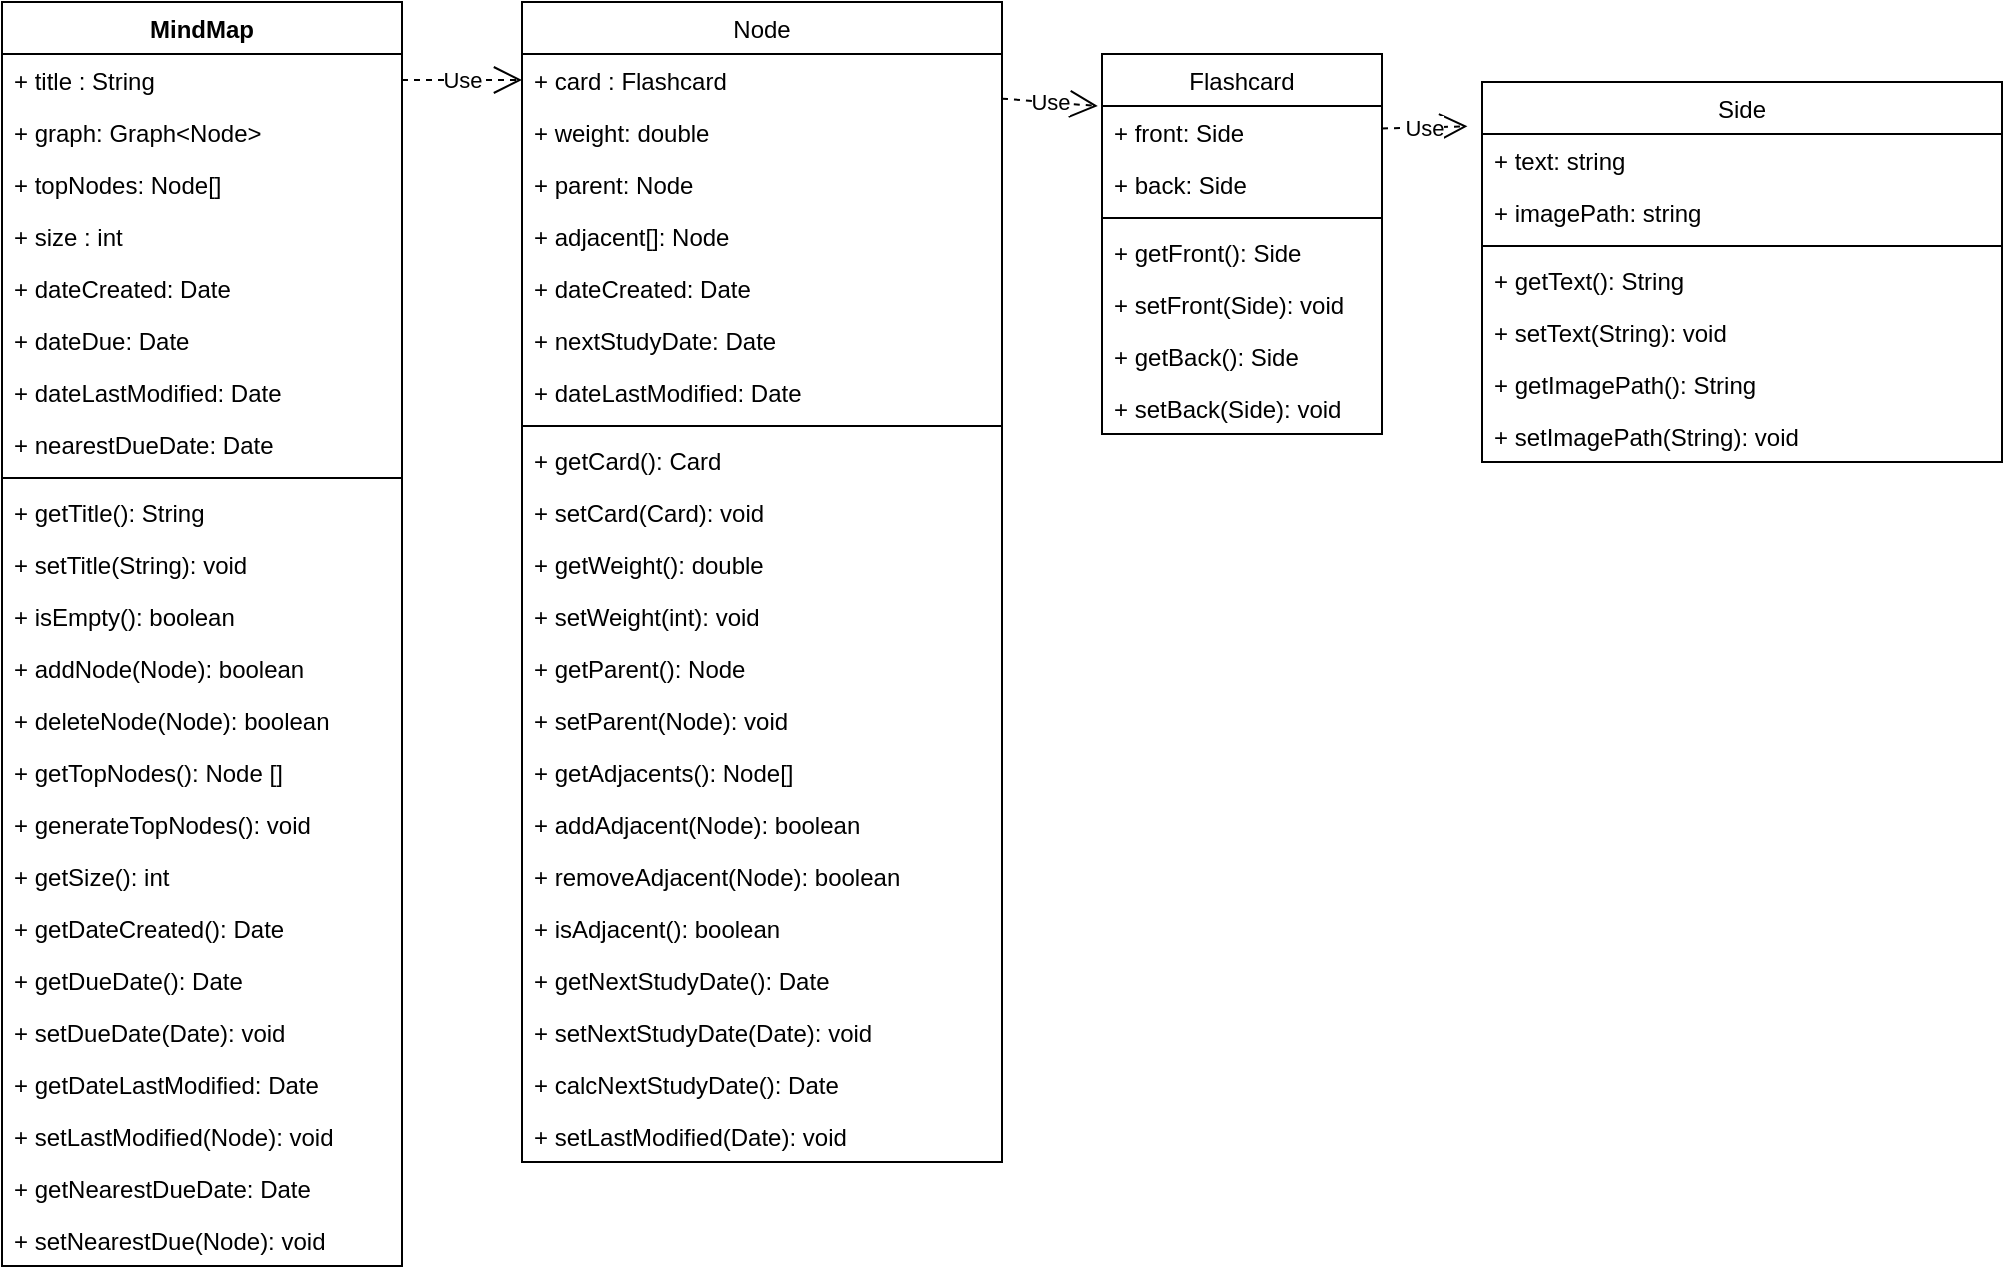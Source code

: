 <mxfile version="16.6.6" type="github"><diagram id="C5RBs43oDa-KdzZeNtuy" name="Page-1"><mxGraphModel dx="729" dy="302" grid="1" gridSize="10" guides="1" tooltips="1" connect="1" arrows="1" fold="1" page="1" pageScale="1" pageWidth="827" pageHeight="1169" math="0" shadow="0"><root><mxCell id="WIyWlLk6GJQsqaUBKTNV-0"/><mxCell id="WIyWlLk6GJQsqaUBKTNV-1" parent="WIyWlLk6GJQsqaUBKTNV-0"/><mxCell id="TExczHvJG1kx1RbLbILx-1" value="Flashcard" style="swimlane;fontStyle=0;childLayout=stackLayout;horizontal=1;startSize=26;fillColor=none;horizontalStack=0;resizeParent=1;resizeParentMax=0;resizeLast=0;collapsible=1;marginBottom=0;" parent="WIyWlLk6GJQsqaUBKTNV-1" vertex="1"><mxGeometry x="560" y="86" width="140" height="190" as="geometry"/></mxCell><mxCell id="TExczHvJG1kx1RbLbILx-2" value="+ front: Side" style="text;strokeColor=none;fillColor=none;align=left;verticalAlign=top;spacingLeft=4;spacingRight=4;overflow=hidden;rotatable=0;points=[[0,0.5],[1,0.5]];portConstraint=eastwest;" parent="TExczHvJG1kx1RbLbILx-1" vertex="1"><mxGeometry y="26" width="140" height="26" as="geometry"/></mxCell><mxCell id="TExczHvJG1kx1RbLbILx-3" value="+ back: Side&#10;" style="text;strokeColor=none;fillColor=none;align=left;verticalAlign=top;spacingLeft=4;spacingRight=4;overflow=hidden;rotatable=0;points=[[0,0.5],[1,0.5]];portConstraint=eastwest;" parent="TExczHvJG1kx1RbLbILx-1" vertex="1"><mxGeometry y="52" width="140" height="26" as="geometry"/></mxCell><mxCell id="s15PQBegDPSm-mrr0eXF-18" value="" style="line;strokeWidth=1;fillColor=none;align=left;verticalAlign=middle;spacingTop=-1;spacingLeft=3;spacingRight=3;rotatable=0;labelPosition=right;points=[];portConstraint=eastwest;" parent="TExczHvJG1kx1RbLbILx-1" vertex="1"><mxGeometry y="78" width="140" height="8" as="geometry"/></mxCell><mxCell id="s15PQBegDPSm-mrr0eXF-73" value="+ getFront(): Side" style="text;strokeColor=none;fillColor=none;align=left;verticalAlign=top;spacingLeft=4;spacingRight=4;overflow=hidden;rotatable=0;points=[[0,0.5],[1,0.5]];portConstraint=eastwest;" parent="TExczHvJG1kx1RbLbILx-1" vertex="1"><mxGeometry y="86" width="140" height="26" as="geometry"/></mxCell><mxCell id="s15PQBegDPSm-mrr0eXF-72" value="+ setFront(Side): void" style="text;strokeColor=none;fillColor=none;align=left;verticalAlign=top;spacingLeft=4;spacingRight=4;overflow=hidden;rotatable=0;points=[[0,0.5],[1,0.5]];portConstraint=eastwest;" parent="TExczHvJG1kx1RbLbILx-1" vertex="1"><mxGeometry y="112" width="140" height="26" as="geometry"/></mxCell><mxCell id="s15PQBegDPSm-mrr0eXF-74" value="+ getBack(): Side" style="text;strokeColor=none;fillColor=none;align=left;verticalAlign=top;spacingLeft=4;spacingRight=4;overflow=hidden;rotatable=0;points=[[0,0.5],[1,0.5]];portConstraint=eastwest;" parent="TExczHvJG1kx1RbLbILx-1" vertex="1"><mxGeometry y="138" width="140" height="26" as="geometry"/></mxCell><mxCell id="s15PQBegDPSm-mrr0eXF-75" value="+ setBack(Side): void" style="text;strokeColor=none;fillColor=none;align=left;verticalAlign=top;spacingLeft=4;spacingRight=4;overflow=hidden;rotatable=0;points=[[0,0.5],[1,0.5]];portConstraint=eastwest;" parent="TExczHvJG1kx1RbLbILx-1" vertex="1"><mxGeometry y="164" width="140" height="26" as="geometry"/></mxCell><mxCell id="TExczHvJG1kx1RbLbILx-5" value="Side" style="swimlane;fontStyle=0;childLayout=stackLayout;horizontal=1;startSize=26;fillColor=none;horizontalStack=0;resizeParent=1;resizeParentMax=0;resizeLast=0;collapsible=1;marginBottom=0;" parent="WIyWlLk6GJQsqaUBKTNV-1" vertex="1"><mxGeometry x="750" y="100" width="260" height="190" as="geometry"/></mxCell><mxCell id="TExczHvJG1kx1RbLbILx-6" value="+ text: string" style="text;strokeColor=none;fillColor=none;align=left;verticalAlign=top;spacingLeft=4;spacingRight=4;overflow=hidden;rotatable=0;points=[[0,0.5],[1,0.5]];portConstraint=eastwest;" parent="TExczHvJG1kx1RbLbILx-5" vertex="1"><mxGeometry y="26" width="260" height="26" as="geometry"/></mxCell><mxCell id="TExczHvJG1kx1RbLbILx-7" value="+ imagePath: string" style="text;strokeColor=none;fillColor=none;align=left;verticalAlign=top;spacingLeft=4;spacingRight=4;overflow=hidden;rotatable=0;points=[[0,0.5],[1,0.5]];portConstraint=eastwest;" parent="TExczHvJG1kx1RbLbILx-5" vertex="1"><mxGeometry y="52" width="260" height="26" as="geometry"/></mxCell><mxCell id="s15PQBegDPSm-mrr0eXF-19" value="" style="line;strokeWidth=1;fillColor=none;align=left;verticalAlign=middle;spacingTop=-1;spacingLeft=3;spacingRight=3;rotatable=0;labelPosition=right;points=[];portConstraint=eastwest;" parent="TExczHvJG1kx1RbLbILx-5" vertex="1"><mxGeometry y="78" width="260" height="8" as="geometry"/></mxCell><mxCell id="s15PQBegDPSm-mrr0eXF-76" value="+ getText(): String" style="text;strokeColor=none;fillColor=none;align=left;verticalAlign=top;spacingLeft=4;spacingRight=4;overflow=hidden;rotatable=0;points=[[0,0.5],[1,0.5]];portConstraint=eastwest;" parent="TExczHvJG1kx1RbLbILx-5" vertex="1"><mxGeometry y="86" width="260" height="26" as="geometry"/></mxCell><mxCell id="s15PQBegDPSm-mrr0eXF-77" value="+ setText(String): void" style="text;strokeColor=none;fillColor=none;align=left;verticalAlign=top;spacingLeft=4;spacingRight=4;overflow=hidden;rotatable=0;points=[[0,0.5],[1,0.5]];portConstraint=eastwest;" parent="TExczHvJG1kx1RbLbILx-5" vertex="1"><mxGeometry y="112" width="260" height="26" as="geometry"/></mxCell><mxCell id="s15PQBegDPSm-mrr0eXF-81" value="+ getImagePath(): String " style="text;strokeColor=none;fillColor=none;align=left;verticalAlign=top;spacingLeft=4;spacingRight=4;overflow=hidden;rotatable=0;points=[[0,0.5],[1,0.5]];portConstraint=eastwest;" parent="TExczHvJG1kx1RbLbILx-5" vertex="1"><mxGeometry y="138" width="260" height="26" as="geometry"/></mxCell><mxCell id="s15PQBegDPSm-mrr0eXF-80" value="+ setImagePath(String): void " style="text;strokeColor=none;fillColor=none;align=left;verticalAlign=top;spacingLeft=4;spacingRight=4;overflow=hidden;rotatable=0;points=[[0,0.5],[1,0.5]];portConstraint=eastwest;" parent="TExczHvJG1kx1RbLbILx-5" vertex="1"><mxGeometry y="164" width="260" height="26" as="geometry"/></mxCell><mxCell id="TExczHvJG1kx1RbLbILx-9" value="Node" style="swimlane;fontStyle=0;childLayout=stackLayout;horizontal=1;startSize=26;fillColor=none;horizontalStack=0;resizeParent=1;resizeParentMax=0;resizeLast=0;collapsible=1;marginBottom=0;" parent="WIyWlLk6GJQsqaUBKTNV-1" vertex="1"><mxGeometry x="270" y="60" width="240" height="580" as="geometry"><mxRectangle x="250" y="140" width="60" height="26" as="alternateBounds"/></mxGeometry></mxCell><mxCell id="TExczHvJG1kx1RbLbILx-10" value="+ card : Flashcard" style="text;strokeColor=none;fillColor=none;align=left;verticalAlign=top;spacingLeft=4;spacingRight=4;overflow=hidden;rotatable=0;points=[[0,0.5],[1,0.5]];portConstraint=eastwest;" parent="TExczHvJG1kx1RbLbILx-9" vertex="1"><mxGeometry y="26" width="240" height="26" as="geometry"/></mxCell><mxCell id="s15PQBegDPSm-mrr0eXF-0" value="+ weight: double" style="text;strokeColor=none;fillColor=none;align=left;verticalAlign=top;spacingLeft=4;spacingRight=4;overflow=hidden;rotatable=0;points=[[0,0.5],[1,0.5]];portConstraint=eastwest;" parent="TExczHvJG1kx1RbLbILx-9" vertex="1"><mxGeometry y="52" width="240" height="26" as="geometry"/></mxCell><mxCell id="s15PQBegDPSm-mrr0eXF-2" value="+ parent: Node" style="text;strokeColor=none;fillColor=none;align=left;verticalAlign=top;spacingLeft=4;spacingRight=4;overflow=hidden;rotatable=0;points=[[0,0.5],[1,0.5]];portConstraint=eastwest;" parent="TExczHvJG1kx1RbLbILx-9" vertex="1"><mxGeometry y="78" width="240" height="26" as="geometry"/></mxCell><mxCell id="s15PQBegDPSm-mrr0eXF-1" value="+ adjacent[]: Node" style="text;strokeColor=none;fillColor=none;align=left;verticalAlign=top;spacingLeft=4;spacingRight=4;overflow=hidden;rotatable=0;points=[[0,0.5],[1,0.5]];portConstraint=eastwest;" parent="TExczHvJG1kx1RbLbILx-9" vertex="1"><mxGeometry y="104" width="240" height="26" as="geometry"/></mxCell><mxCell id="TExczHvJG1kx1RbLbILx-11" value="+ dateCreated: Date" style="text;strokeColor=none;fillColor=none;align=left;verticalAlign=top;spacingLeft=4;spacingRight=4;overflow=hidden;rotatable=0;points=[[0,0.5],[1,0.5]];portConstraint=eastwest;" parent="TExczHvJG1kx1RbLbILx-9" vertex="1"><mxGeometry y="130" width="240" height="26" as="geometry"/></mxCell><mxCell id="s15PQBegDPSm-mrr0eXF-13" value="+ nextStudyDate: Date" style="text;strokeColor=none;fillColor=none;align=left;verticalAlign=top;spacingLeft=4;spacingRight=4;overflow=hidden;rotatable=0;points=[[0,0.5],[1,0.5]];portConstraint=eastwest;" parent="TExczHvJG1kx1RbLbILx-9" vertex="1"><mxGeometry y="156" width="240" height="26" as="geometry"/></mxCell><mxCell id="TExczHvJG1kx1RbLbILx-13" value="+ dateLastModified: Date" style="text;strokeColor=none;fillColor=none;align=left;verticalAlign=top;spacingLeft=4;spacingRight=4;overflow=hidden;rotatable=0;points=[[0,0.5],[1,0.5]];portConstraint=eastwest;" parent="TExczHvJG1kx1RbLbILx-9" vertex="1"><mxGeometry y="182" width="240" height="26" as="geometry"/></mxCell><mxCell id="s15PQBegDPSm-mrr0eXF-20" value="" style="line;strokeWidth=1;fillColor=none;align=left;verticalAlign=middle;spacingTop=-1;spacingLeft=3;spacingRight=3;rotatable=0;labelPosition=right;points=[];portConstraint=eastwest;" parent="TExczHvJG1kx1RbLbILx-9" vertex="1"><mxGeometry y="208" width="240" height="8" as="geometry"/></mxCell><mxCell id="s15PQBegDPSm-mrr0eXF-69" value="+ getCard(): Card" style="text;strokeColor=none;fillColor=none;align=left;verticalAlign=top;spacingLeft=4;spacingRight=4;overflow=hidden;rotatable=0;points=[[0,0.5],[1,0.5]];portConstraint=eastwest;" parent="TExczHvJG1kx1RbLbILx-9" vertex="1"><mxGeometry y="216" width="240" height="26" as="geometry"/></mxCell><mxCell id="s15PQBegDPSm-mrr0eXF-21" value="+ setCard(Card): void" style="text;strokeColor=none;fillColor=none;align=left;verticalAlign=top;spacingLeft=4;spacingRight=4;overflow=hidden;rotatable=0;points=[[0,0.5],[1,0.5]];portConstraint=eastwest;" parent="TExczHvJG1kx1RbLbILx-9" vertex="1"><mxGeometry y="242" width="240" height="26" as="geometry"/></mxCell><mxCell id="s15PQBegDPSm-mrr0eXF-24" value="+ getWeight(): double" style="text;strokeColor=none;fillColor=none;align=left;verticalAlign=top;spacingLeft=4;spacingRight=4;overflow=hidden;rotatable=0;points=[[0,0.5],[1,0.5]];portConstraint=eastwest;" parent="TExczHvJG1kx1RbLbILx-9" vertex="1"><mxGeometry y="268" width="240" height="26" as="geometry"/></mxCell><mxCell id="s15PQBegDPSm-mrr0eXF-23" value="+ setWeight(int): void" style="text;strokeColor=none;fillColor=none;align=left;verticalAlign=top;spacingLeft=4;spacingRight=4;overflow=hidden;rotatable=0;points=[[0,0.5],[1,0.5]];portConstraint=eastwest;" parent="TExczHvJG1kx1RbLbILx-9" vertex="1"><mxGeometry y="294" width="240" height="26" as="geometry"/></mxCell><mxCell id="s15PQBegDPSm-mrr0eXF-33" value="+ getParent(): Node" style="text;strokeColor=none;fillColor=none;align=left;verticalAlign=top;spacingLeft=4;spacingRight=4;overflow=hidden;rotatable=0;points=[[0,0.5],[1,0.5]];portConstraint=eastwest;" parent="TExczHvJG1kx1RbLbILx-9" vertex="1"><mxGeometry y="320" width="240" height="26" as="geometry"/></mxCell><mxCell id="s15PQBegDPSm-mrr0eXF-31" value="+ setParent(Node): void" style="text;strokeColor=none;fillColor=none;align=left;verticalAlign=top;spacingLeft=4;spacingRight=4;overflow=hidden;rotatable=0;points=[[0,0.5],[1,0.5]];portConstraint=eastwest;" parent="TExczHvJG1kx1RbLbILx-9" vertex="1"><mxGeometry y="346" width="240" height="26" as="geometry"/></mxCell><mxCell id="s15PQBegDPSm-mrr0eXF-35" value="+ getAdjacents(): Node[]" style="text;strokeColor=none;fillColor=none;align=left;verticalAlign=top;spacingLeft=4;spacingRight=4;overflow=hidden;rotatable=0;points=[[0,0.5],[1,0.5]];portConstraint=eastwest;" parent="TExczHvJG1kx1RbLbILx-9" vertex="1"><mxGeometry y="372" width="240" height="26" as="geometry"/></mxCell><mxCell id="s15PQBegDPSm-mrr0eXF-32" value="+ addAdjacent(Node): boolean" style="text;strokeColor=none;fillColor=none;align=left;verticalAlign=top;spacingLeft=4;spacingRight=4;overflow=hidden;rotatable=0;points=[[0,0.5],[1,0.5]];portConstraint=eastwest;" parent="TExczHvJG1kx1RbLbILx-9" vertex="1"><mxGeometry y="398" width="240" height="26" as="geometry"/></mxCell><mxCell id="s15PQBegDPSm-mrr0eXF-36" value="+ removeAdjacent(Node): boolean" style="text;strokeColor=none;fillColor=none;align=left;verticalAlign=top;spacingLeft=4;spacingRight=4;overflow=hidden;rotatable=0;points=[[0,0.5],[1,0.5]];portConstraint=eastwest;" parent="TExczHvJG1kx1RbLbILx-9" vertex="1"><mxGeometry y="424" width="240" height="26" as="geometry"/></mxCell><mxCell id="s15PQBegDPSm-mrr0eXF-37" value="+ isAdjacent(): boolean" style="text;strokeColor=none;fillColor=none;align=left;verticalAlign=top;spacingLeft=4;spacingRight=4;overflow=hidden;rotatable=0;points=[[0,0.5],[1,0.5]];portConstraint=eastwest;" parent="TExczHvJG1kx1RbLbILx-9" vertex="1"><mxGeometry y="450" width="240" height="26" as="geometry"/></mxCell><mxCell id="s15PQBegDPSm-mrr0eXF-70" value="+ getNextStudyDate(): Date" style="text;strokeColor=none;fillColor=none;align=left;verticalAlign=top;spacingLeft=4;spacingRight=4;overflow=hidden;rotatable=0;points=[[0,0.5],[1,0.5]];portConstraint=eastwest;" parent="TExczHvJG1kx1RbLbILx-9" vertex="1"><mxGeometry y="476" width="240" height="26" as="geometry"/></mxCell><mxCell id="s15PQBegDPSm-mrr0eXF-29" value="+ setNextStudyDate(Date): void" style="text;strokeColor=none;fillColor=none;align=left;verticalAlign=top;spacingLeft=4;spacingRight=4;overflow=hidden;rotatable=0;points=[[0,0.5],[1,0.5]];portConstraint=eastwest;" parent="TExczHvJG1kx1RbLbILx-9" vertex="1"><mxGeometry y="502" width="240" height="26" as="geometry"/></mxCell><mxCell id="s15PQBegDPSm-mrr0eXF-34" value="+ calcNextStudyDate(): Date" style="text;strokeColor=none;fillColor=none;align=left;verticalAlign=top;spacingLeft=4;spacingRight=4;overflow=hidden;rotatable=0;points=[[0,0.5],[1,0.5]];portConstraint=eastwest;" parent="TExczHvJG1kx1RbLbILx-9" vertex="1"><mxGeometry y="528" width="240" height="26" as="geometry"/></mxCell><mxCell id="s15PQBegDPSm-mrr0eXF-30" value="+ setLastModified(Date): void" style="text;strokeColor=none;fillColor=none;align=left;verticalAlign=top;spacingLeft=4;spacingRight=4;overflow=hidden;rotatable=0;points=[[0,0.5],[1,0.5]];portConstraint=eastwest;" parent="TExczHvJG1kx1RbLbILx-9" vertex="1"><mxGeometry y="554" width="240" height="26" as="geometry"/></mxCell><mxCell id="_DmvoBGi6M6aIgHatvMl-2" value="Use" style="endArrow=open;endSize=12;dashed=1;html=1;rounded=0;entryX=-0.028;entryY=-0.147;entryDx=0;entryDy=0;entryPerimeter=0;" parent="WIyWlLk6GJQsqaUBKTNV-1" source="TExczHvJG1kx1RbLbILx-2" target="TExczHvJG1kx1RbLbILx-6" edge="1"><mxGeometry width="160" relative="1" as="geometry"><mxPoint x="650" y="95" as="sourcePoint"/><mxPoint x="770" y="94.5" as="targetPoint"/></mxGeometry></mxCell><mxCell id="_DmvoBGi6M6aIgHatvMl-3" value="Use" style="endArrow=open;endSize=12;dashed=1;html=1;rounded=0;entryX=-0.015;entryY=0.137;entryDx=0;entryDy=0;entryPerimeter=0;" parent="WIyWlLk6GJQsqaUBKTNV-1" source="TExczHvJG1kx1RbLbILx-10" target="TExczHvJG1kx1RbLbILx-1" edge="1"><mxGeometry width="160" relative="1" as="geometry"><mxPoint x="410" y="107.5" as="sourcePoint"/><mxPoint x="570" y="107.5" as="targetPoint"/></mxGeometry></mxCell><mxCell id="s15PQBegDPSm-mrr0eXF-3" value="MindMap" style="swimlane;fontStyle=1;align=center;verticalAlign=top;childLayout=stackLayout;horizontal=1;startSize=26;horizontalStack=0;resizeParent=1;resizeParentMax=0;resizeLast=0;collapsible=1;marginBottom=0;" parent="WIyWlLk6GJQsqaUBKTNV-1" vertex="1"><mxGeometry x="10" y="60" width="200" height="632" as="geometry"/></mxCell><mxCell id="s15PQBegDPSm-mrr0eXF-65" value="+ title : String" style="text;strokeColor=none;fillColor=none;align=left;verticalAlign=top;spacingLeft=4;spacingRight=4;overflow=hidden;rotatable=0;points=[[0,0.5],[1,0.5]];portConstraint=eastwest;" parent="s15PQBegDPSm-mrr0eXF-3" vertex="1"><mxGeometry y="26" width="200" height="26" as="geometry"/></mxCell><mxCell id="s15PQBegDPSm-mrr0eXF-4" value="+ graph: Graph&lt;Node&gt;" style="text;strokeColor=none;fillColor=none;align=left;verticalAlign=top;spacingLeft=4;spacingRight=4;overflow=hidden;rotatable=0;points=[[0,0.5],[1,0.5]];portConstraint=eastwest;" parent="s15PQBegDPSm-mrr0eXF-3" vertex="1"><mxGeometry y="52" width="200" height="26" as="geometry"/></mxCell><mxCell id="s15PQBegDPSm-mrr0eXF-38" value="+ topNodes: Node[]" style="text;strokeColor=none;fillColor=none;align=left;verticalAlign=top;spacingLeft=4;spacingRight=4;overflow=hidden;rotatable=0;points=[[0,0.5],[1,0.5]];portConstraint=eastwest;" parent="s15PQBegDPSm-mrr0eXF-3" vertex="1"><mxGeometry y="78" width="200" height="26" as="geometry"/></mxCell><mxCell id="s15PQBegDPSm-mrr0eXF-27" value="+ size : int" style="text;strokeColor=none;fillColor=none;align=left;verticalAlign=top;spacingLeft=4;spacingRight=4;overflow=hidden;rotatable=0;points=[[0,0.5],[1,0.5]];portConstraint=eastwest;" parent="s15PQBegDPSm-mrr0eXF-3" vertex="1"><mxGeometry y="104" width="200" height="26" as="geometry"/></mxCell><mxCell id="s15PQBegDPSm-mrr0eXF-10" value="+ dateCreated: Date" style="text;strokeColor=none;fillColor=none;align=left;verticalAlign=top;spacingLeft=4;spacingRight=4;overflow=hidden;rotatable=0;points=[[0,0.5],[1,0.5]];portConstraint=eastwest;" parent="s15PQBegDPSm-mrr0eXF-3" vertex="1"><mxGeometry y="130" width="200" height="26" as="geometry"/></mxCell><mxCell id="s15PQBegDPSm-mrr0eXF-7" value="+ dateDue: Date" style="text;strokeColor=none;fillColor=none;align=left;verticalAlign=top;spacingLeft=4;spacingRight=4;overflow=hidden;rotatable=0;points=[[0,0.5],[1,0.5]];portConstraint=eastwest;" parent="s15PQBegDPSm-mrr0eXF-3" vertex="1"><mxGeometry y="156" width="200" height="26" as="geometry"/></mxCell><mxCell id="s15PQBegDPSm-mrr0eXF-14" value="+ dateLastModified: Date" style="text;strokeColor=none;fillColor=none;align=left;verticalAlign=top;spacingLeft=4;spacingRight=4;overflow=hidden;rotatable=0;points=[[0,0.5],[1,0.5]];portConstraint=eastwest;" parent="s15PQBegDPSm-mrr0eXF-3" vertex="1"><mxGeometry y="182" width="200" height="26" as="geometry"/></mxCell><mxCell id="s15PQBegDPSm-mrr0eXF-11" value="+ nearestDueDate: Date" style="text;strokeColor=none;fillColor=none;align=left;verticalAlign=top;spacingLeft=4;spacingRight=4;overflow=hidden;rotatable=0;points=[[0,0.5],[1,0.5]];portConstraint=eastwest;" parent="s15PQBegDPSm-mrr0eXF-3" vertex="1"><mxGeometry y="208" width="200" height="26" as="geometry"/></mxCell><mxCell id="s15PQBegDPSm-mrr0eXF-5" value="" style="line;strokeWidth=1;fillColor=none;align=left;verticalAlign=middle;spacingTop=-1;spacingLeft=3;spacingRight=3;rotatable=0;labelPosition=right;points=[];portConstraint=eastwest;" parent="s15PQBegDPSm-mrr0eXF-3" vertex="1"><mxGeometry y="234" width="200" height="8" as="geometry"/></mxCell><mxCell id="s15PQBegDPSm-mrr0eXF-66" value="+ getTitle(): String" style="text;strokeColor=none;fillColor=none;align=left;verticalAlign=top;spacingLeft=4;spacingRight=4;overflow=hidden;rotatable=0;points=[[0,0.5],[1,0.5]];portConstraint=eastwest;" parent="s15PQBegDPSm-mrr0eXF-3" vertex="1"><mxGeometry y="242" width="200" height="26" as="geometry"/></mxCell><mxCell id="s15PQBegDPSm-mrr0eXF-67" value="+ setTitle(String): void" style="text;strokeColor=none;fillColor=none;align=left;verticalAlign=top;spacingLeft=4;spacingRight=4;overflow=hidden;rotatable=0;points=[[0,0.5],[1,0.5]];portConstraint=eastwest;" parent="s15PQBegDPSm-mrr0eXF-3" vertex="1"><mxGeometry y="268" width="200" height="26" as="geometry"/></mxCell><mxCell id="s15PQBegDPSm-mrr0eXF-25" value="+ isEmpty(): boolean" style="text;strokeColor=none;fillColor=none;align=left;verticalAlign=top;spacingLeft=4;spacingRight=4;overflow=hidden;rotatable=0;points=[[0,0.5],[1,0.5]];portConstraint=eastwest;" parent="s15PQBegDPSm-mrr0eXF-3" vertex="1"><mxGeometry y="294" width="200" height="26" as="geometry"/></mxCell><mxCell id="s15PQBegDPSm-mrr0eXF-6" value="+ addNode(Node): boolean" style="text;strokeColor=none;fillColor=none;align=left;verticalAlign=top;spacingLeft=4;spacingRight=4;overflow=hidden;rotatable=0;points=[[0,0.5],[1,0.5]];portConstraint=eastwest;" parent="s15PQBegDPSm-mrr0eXF-3" vertex="1"><mxGeometry y="320" width="200" height="26" as="geometry"/></mxCell><mxCell id="s15PQBegDPSm-mrr0eXF-15" value="+ deleteNode(Node): boolean" style="text;strokeColor=none;fillColor=none;align=left;verticalAlign=top;spacingLeft=4;spacingRight=4;overflow=hidden;rotatable=0;points=[[0,0.5],[1,0.5]];portConstraint=eastwest;" parent="s15PQBegDPSm-mrr0eXF-3" vertex="1"><mxGeometry y="346" width="200" height="26" as="geometry"/></mxCell><mxCell id="s15PQBegDPSm-mrr0eXF-40" value="+ getTopNodes(): Node []" style="text;strokeColor=none;fillColor=none;align=left;verticalAlign=top;spacingLeft=4;spacingRight=4;overflow=hidden;rotatable=0;points=[[0,0.5],[1,0.5]];portConstraint=eastwest;" parent="s15PQBegDPSm-mrr0eXF-3" vertex="1"><mxGeometry y="372" width="200" height="26" as="geometry"/></mxCell><mxCell id="s15PQBegDPSm-mrr0eXF-39" value="+ generateTopNodes(): void" style="text;strokeColor=none;fillColor=none;align=left;verticalAlign=top;spacingLeft=4;spacingRight=4;overflow=hidden;rotatable=0;points=[[0,0.5],[1,0.5]];portConstraint=eastwest;" parent="s15PQBegDPSm-mrr0eXF-3" vertex="1"><mxGeometry y="398" width="200" height="26" as="geometry"/></mxCell><mxCell id="s15PQBegDPSm-mrr0eXF-26" value="+ getSize(): int" style="text;strokeColor=none;fillColor=none;align=left;verticalAlign=top;spacingLeft=4;spacingRight=4;overflow=hidden;rotatable=0;points=[[0,0.5],[1,0.5]];portConstraint=eastwest;" parent="s15PQBegDPSm-mrr0eXF-3" vertex="1"><mxGeometry y="424" width="200" height="26" as="geometry"/></mxCell><mxCell id="s15PQBegDPSm-mrr0eXF-42" value="+ getDateCreated(): Date" style="text;strokeColor=none;fillColor=none;align=left;verticalAlign=top;spacingLeft=4;spacingRight=4;overflow=hidden;rotatable=0;points=[[0,0.5],[1,0.5]];portConstraint=eastwest;" parent="s15PQBegDPSm-mrr0eXF-3" vertex="1"><mxGeometry y="450" width="200" height="26" as="geometry"/></mxCell><mxCell id="s15PQBegDPSm-mrr0eXF-41" value="+ getDueDate(): Date" style="text;strokeColor=none;fillColor=none;align=left;verticalAlign=top;spacingLeft=4;spacingRight=4;overflow=hidden;rotatable=0;points=[[0,0.5],[1,0.5]];portConstraint=eastwest;" parent="s15PQBegDPSm-mrr0eXF-3" vertex="1"><mxGeometry y="476" width="200" height="26" as="geometry"/></mxCell><mxCell id="s15PQBegDPSm-mrr0eXF-68" value="+ setDueDate(Date): void" style="text;strokeColor=none;fillColor=none;align=left;verticalAlign=top;spacingLeft=4;spacingRight=4;overflow=hidden;rotatable=0;points=[[0,0.5],[1,0.5]];portConstraint=eastwest;" parent="s15PQBegDPSm-mrr0eXF-3" vertex="1"><mxGeometry y="502" width="200" height="26" as="geometry"/></mxCell><mxCell id="s15PQBegDPSm-mrr0eXF-43" value="+ getDateLastModified: Date" style="text;strokeColor=none;fillColor=none;align=left;verticalAlign=top;spacingLeft=4;spacingRight=4;overflow=hidden;rotatable=0;points=[[0,0.5],[1,0.5]];portConstraint=eastwest;" parent="s15PQBegDPSm-mrr0eXF-3" vertex="1"><mxGeometry y="528" width="200" height="26" as="geometry"/></mxCell><mxCell id="s15PQBegDPSm-mrr0eXF-17" value="+ setLastModified(Node): void" style="text;strokeColor=none;fillColor=none;align=left;verticalAlign=top;spacingLeft=4;spacingRight=4;overflow=hidden;rotatable=0;points=[[0,0.5],[1,0.5]];portConstraint=eastwest;" parent="s15PQBegDPSm-mrr0eXF-3" vertex="1"><mxGeometry y="554" width="200" height="26" as="geometry"/></mxCell><mxCell id="s15PQBegDPSm-mrr0eXF-64" value="+ getNearestDueDate: Date" style="text;strokeColor=none;fillColor=none;align=left;verticalAlign=top;spacingLeft=4;spacingRight=4;overflow=hidden;rotatable=0;points=[[0,0.5],[1,0.5]];portConstraint=eastwest;" parent="s15PQBegDPSm-mrr0eXF-3" vertex="1"><mxGeometry y="580" width="200" height="26" as="geometry"/></mxCell><mxCell id="s15PQBegDPSm-mrr0eXF-16" value="+ setNearestDue(Node): void" style="text;strokeColor=none;fillColor=none;align=left;verticalAlign=top;spacingLeft=4;spacingRight=4;overflow=hidden;rotatable=0;points=[[0,0.5],[1,0.5]];portConstraint=eastwest;" parent="s15PQBegDPSm-mrr0eXF-3" vertex="1"><mxGeometry y="606" width="200" height="26" as="geometry"/></mxCell><mxCell id="s15PQBegDPSm-mrr0eXF-12" value="Use" style="endArrow=open;endSize=12;dashed=1;html=1;rounded=0;entryX=0;entryY=0.5;entryDx=0;entryDy=0;exitX=1;exitY=0.5;exitDx=0;exitDy=0;" parent="WIyWlLk6GJQsqaUBKTNV-1" source="s15PQBegDPSm-mrr0eXF-65" target="TExczHvJG1kx1RbLbILx-10" edge="1"><mxGeometry width="160" relative="1" as="geometry"><mxPoint x="430" y="107.588" as="sourcePoint"/><mxPoint x="477.9" y="106.686" as="targetPoint"/></mxGeometry></mxCell></root></mxGraphModel></diagram></mxfile>